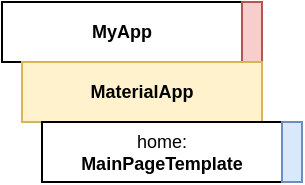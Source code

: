 <mxfile version="21.3.0" type="device">
  <diagram name="페이지-1" id="oMBxt6t_EECMnI5mAgCw">
    <mxGraphModel dx="1082" dy="1410" grid="1" gridSize="10" guides="1" tooltips="1" connect="1" arrows="1" fold="1" page="1" pageScale="1" pageWidth="827" pageHeight="1169" math="0" shadow="0">
      <root>
        <mxCell id="0" />
        <mxCell id="1" parent="0" />
        <mxCell id="7WLTUCB8d_jSYgMJZm5H-9" value="MyApp" style="rounded=0;whiteSpace=wrap;html=1;fontSize=9;fontStyle=1" vertex="1" parent="1">
          <mxGeometry x="-810" y="-1150" width="120" height="30" as="geometry" />
        </mxCell>
        <mxCell id="7WLTUCB8d_jSYgMJZm5H-12" value="" style="rounded=0;whiteSpace=wrap;html=1;fillColor=#f8cecc;strokeColor=#b85450;" vertex="1" parent="1">
          <mxGeometry x="-690" y="-1150" width="10" height="30" as="geometry" />
        </mxCell>
        <mxCell id="7WLTUCB8d_jSYgMJZm5H-14" value="MaterialApp" style="rounded=0;whiteSpace=wrap;html=1;fillColor=#fff2cc;strokeColor=#d6b656;fontSize=9;fontStyle=1" vertex="1" parent="1">
          <mxGeometry x="-800" y="-1120" width="120" height="30" as="geometry" />
        </mxCell>
        <mxCell id="7WLTUCB8d_jSYgMJZm5H-16" value="home:&lt;br style=&quot;font-size: 9px;&quot;&gt;&lt;b&gt;MainPageTemplate&lt;/b&gt;" style="rounded=0;whiteSpace=wrap;html=1;fontSize=9;" vertex="1" parent="1">
          <mxGeometry x="-790" y="-1090" width="120" height="30" as="geometry" />
        </mxCell>
        <mxCell id="7WLTUCB8d_jSYgMJZm5H-18" value="" style="rounded=0;whiteSpace=wrap;html=1;fillColor=#dae8fc;strokeColor=#6c8ebf;" vertex="1" parent="1">
          <mxGeometry x="-670" y="-1090" width="10" height="30" as="geometry" />
        </mxCell>
      </root>
    </mxGraphModel>
  </diagram>
</mxfile>
